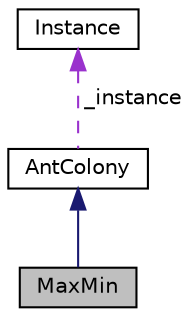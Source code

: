 digraph "MaxMin"
{
  edge [fontname="Helvetica",fontsize="10",labelfontname="Helvetica",labelfontsize="10"];
  node [fontname="Helvetica",fontsize="10",shape=record];
  Node1 [label="MaxMin",height=0.2,width=0.4,color="black", fillcolor="grey75", style="filled", fontcolor="black"];
  Node2 -> Node1 [dir="back",color="midnightblue",fontsize="10",style="solid",fontname="Helvetica"];
  Node2 [label="AntColony",height=0.2,width=0.4,color="black", fillcolor="white", style="filled",URL="$classAntColony.html",tooltip="base class for ant colony metaheuristics for the Closest String Problem "];
  Node3 -> Node2 [dir="back",color="darkorchid3",fontsize="10",style="dashed",label=" _instance" ,fontname="Helvetica"];
  Node3 [label="Instance",height=0.2,width=0.4,color="black", fillcolor="white", style="filled",URL="$classInstance.html",tooltip="manage an instance of the csp problem "];
}
